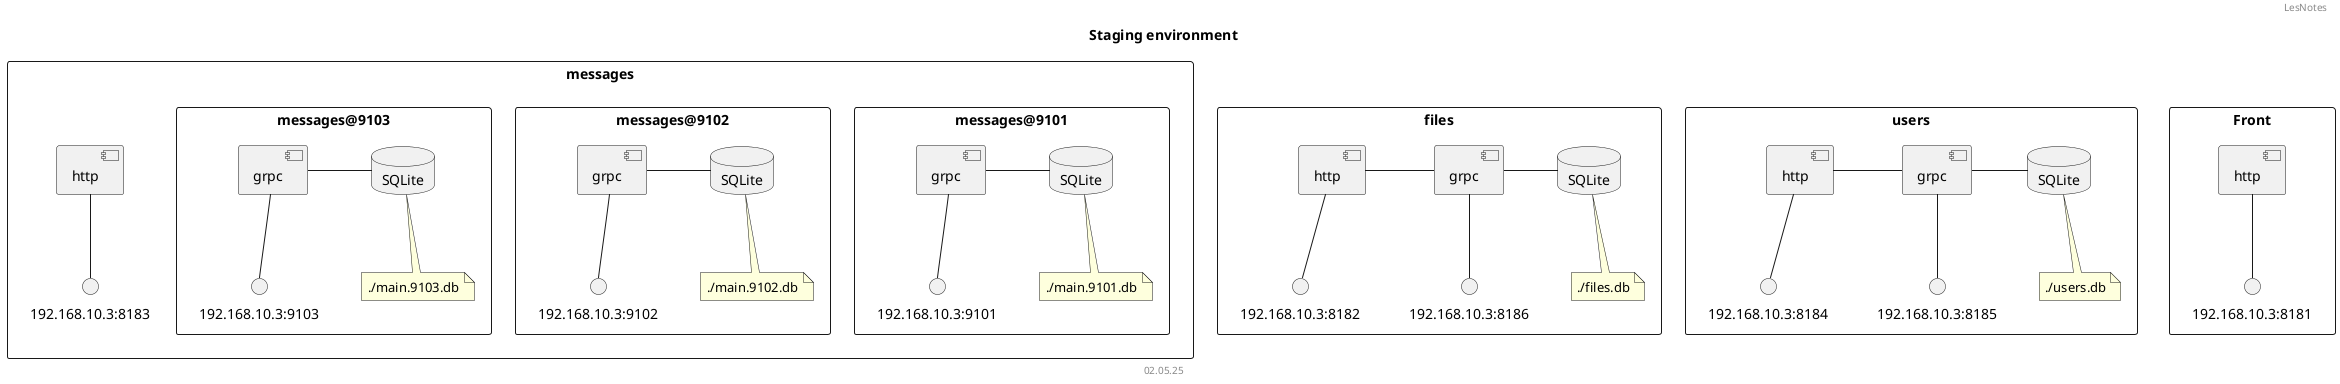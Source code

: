 @startuml

skinparam packageStyle rectangle

top to bottom direction

header LesNotes
title Staging environment

together {
	package users
	package files
	package messages
}

package Front as front {
	component http as front_http
	front_http -- "192.168.10.3:8181"
}

package Users as users {
	component http as users_http
	component grpc as users_grpc
	database SQLite as users_db

	users_http -- "192.168.10.3:8184"
	users_grpc -- "192.168.10.3:8185"

	users_grpc - users_db
	users_http - users_grpc

	note bottom of users_db : ./users.db
}

package Files as files {
	component http as files_http
	component grpc as files_grpc
	database SQLite as files_db

	files_http -- "192.168.10.3:8182"
	files_grpc -- "192.168.10.3:8186"

	files_grpc - files_db 
	files_http - files_grpc

	note bottom of files_db : ./files.db
}

package Messages as messages {
	component http as messages_http

	messages_http -- "192.168.10.3:8183"

	package "messages@9101" as 9101 {
		component grpc as 9101_grpc
		database SQLite as 9101_db

		9101_grpc -- "192.168.10.3:9101"
		9101_grpc - 9101_db

		note bottom of 9101_db : ./main.9101.db
	}

	package "messages@9102" as 9102 {
		component grpc as 9102_grpc
		database SQLite as 9102_db

		9102_grpc -- "192.168.10.3:9102"
		9102_grpc - 9102_db

		note bottom of 9102_db : ./main.9102.db
	}

	package "messages@9103" as 9103 {
		component grpc as 9103_grpc
		database SQLite as 9103_db

		9103_grpc -- "192.168.10.3:9103"
		9103_grpc - 9103_db

		note bottom of 9103_db : ./main.9103.db
	}
}

footer 02.05.25
@enduml
